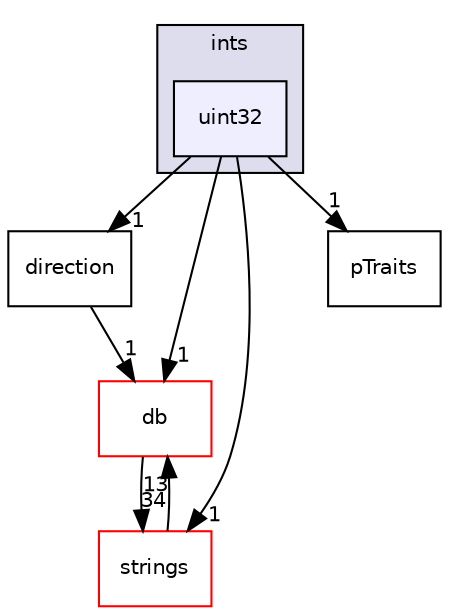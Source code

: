 digraph "src/OpenFOAM/primitives/ints/uint32" {
  bgcolor=transparent;
  compound=true
  node [ fontsize="10", fontname="Helvetica"];
  edge [ labelfontsize="10", labelfontname="Helvetica"];
  subgraph clusterdir_086c067a0e64eeb439d30ae0c44248d8 {
    graph [ bgcolor="#ddddee", pencolor="black", label="ints" fontname="Helvetica", fontsize="10", URL="dir_086c067a0e64eeb439d30ae0c44248d8.html"]
  dir_2d1f6df359db3d33298334ce9d620e9b [shape=box, label="uint32", style="filled", fillcolor="#eeeeff", pencolor="black", URL="dir_2d1f6df359db3d33298334ce9d620e9b.html"];
  }
  dir_19dbf0591cffda9f7a5a990739e1850d [shape=box label="direction" URL="dir_19dbf0591cffda9f7a5a990739e1850d.html"];
  dir_ce1ee507886310df0e74ee2e624fbc88 [shape=box label="strings" color="red" URL="dir_ce1ee507886310df0e74ee2e624fbc88.html"];
  dir_63c634f7a7cfd679ac26c67fb30fc32f [shape=box label="db" color="red" URL="dir_63c634f7a7cfd679ac26c67fb30fc32f.html"];
  dir_a71222f4f105181f964ceb320add37f5 [shape=box label="pTraits" URL="dir_a71222f4f105181f964ceb320add37f5.html"];
  dir_19dbf0591cffda9f7a5a990739e1850d->dir_63c634f7a7cfd679ac26c67fb30fc32f [headlabel="1", labeldistance=1.5 headhref="dir_002393_002006.html"];
  dir_ce1ee507886310df0e74ee2e624fbc88->dir_63c634f7a7cfd679ac26c67fb30fc32f [headlabel="13", labeldistance=1.5 headhref="dir_002457_002006.html"];
  dir_63c634f7a7cfd679ac26c67fb30fc32f->dir_ce1ee507886310df0e74ee2e624fbc88 [headlabel="34", labeldistance=1.5 headhref="dir_002006_002457.html"];
  dir_2d1f6df359db3d33298334ce9d620e9b->dir_19dbf0591cffda9f7a5a990739e1850d [headlabel="1", labeldistance=1.5 headhref="dir_002419_002393.html"];
  dir_2d1f6df359db3d33298334ce9d620e9b->dir_ce1ee507886310df0e74ee2e624fbc88 [headlabel="1", labeldistance=1.5 headhref="dir_002419_002457.html"];
  dir_2d1f6df359db3d33298334ce9d620e9b->dir_63c634f7a7cfd679ac26c67fb30fc32f [headlabel="1", labeldistance=1.5 headhref="dir_002419_002006.html"];
  dir_2d1f6df359db3d33298334ce9d620e9b->dir_a71222f4f105181f964ceb320add37f5 [headlabel="1", labeldistance=1.5 headhref="dir_002419_002428.html"];
}
